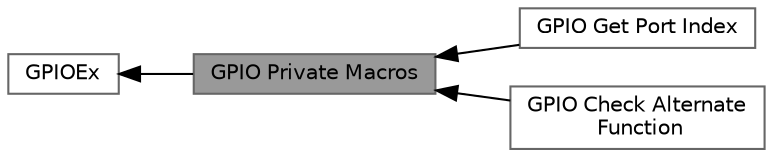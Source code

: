 digraph "GPIO Private Macros"
{
 // LATEX_PDF_SIZE
  bgcolor="transparent";
  edge [fontname=Helvetica,fontsize=10,labelfontname=Helvetica,labelfontsize=10];
  node [fontname=Helvetica,fontsize=10,shape=box,height=0.2,width=0.4];
  rankdir=LR;
  Node2 [id="Node000002",label="GPIOEx",height=0.2,width=0.4,color="grey40", fillcolor="white", style="filled",URL="$group__GPIOEx.html",tooltip=" "];
  Node3 [id="Node000003",label="GPIO Get Port Index",height=0.2,width=0.4,color="grey40", fillcolor="white", style="filled",URL="$group__GPIOEx__Get__Port__Index.html",tooltip=" "];
  Node4 [id="Node000004",label="GPIO Check Alternate\l Function",height=0.2,width=0.4,color="grey40", fillcolor="white", style="filled",URL="$group__GPIOEx__IS__Alternat__function__selection.html",tooltip=" "];
  Node1 [id="Node000001",label="GPIO Private Macros",height=0.2,width=0.4,color="gray40", fillcolor="grey60", style="filled", fontcolor="black",tooltip=" "];
  Node2->Node1 [shape=plaintext, dir="back", style="solid"];
  Node1->Node3 [shape=plaintext, dir="back", style="solid"];
  Node1->Node4 [shape=plaintext, dir="back", style="solid"];
}
